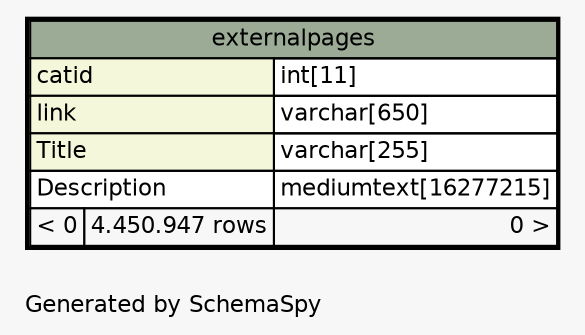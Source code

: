 // dot 2.26.3 on Linux 2.6.32-5-amd64
// SchemaSpy rev 590
digraph "oneDegreeRelationshipsDiagram" {
  graph [
    rankdir="RL"
    bgcolor="#f7f7f7"
    label="\nGenerated by SchemaSpy"
    labeljust="l"
    nodesep="0.18"
    ranksep="0.46"
    fontname="Helvetica"
    fontsize="11"
  ];
  node [
    fontname="Helvetica"
    fontsize="11"
    shape="plaintext"
  ];
  edge [
    arrowsize="0.8"
  ];
  "externalpages" [
    label=<
    <TABLE BORDER="2" CELLBORDER="1" CELLSPACING="0" BGCOLOR="#ffffff">
      <TR><TD COLSPAN="3" BGCOLOR="#9bab96" ALIGN="CENTER">externalpages</TD></TR>
      <TR><TD PORT="catid" COLSPAN="2" BGCOLOR="#f4f7da" ALIGN="LEFT">catid</TD><TD PORT="catid.type" ALIGN="LEFT">int[11]</TD></TR>
      <TR><TD PORT="link" COLSPAN="2" BGCOLOR="#f4f7da" ALIGN="LEFT">link</TD><TD PORT="link.type" ALIGN="LEFT">varchar[650]</TD></TR>
      <TR><TD PORT="Title" COLSPAN="2" BGCOLOR="#f4f7da" ALIGN="LEFT">Title</TD><TD PORT="Title.type" ALIGN="LEFT">varchar[255]</TD></TR>
      <TR><TD PORT="Description" COLSPAN="2" ALIGN="LEFT">Description</TD><TD PORT="Description.type" ALIGN="LEFT">mediumtext[16277215]</TD></TR>
      <TR><TD ALIGN="LEFT" BGCOLOR="#f7f7f7">&lt; 0</TD><TD ALIGN="RIGHT" BGCOLOR="#f7f7f7">4.450.947 rows</TD><TD ALIGN="RIGHT" BGCOLOR="#f7f7f7">0 &gt;</TD></TR>
    </TABLE>>
    URL="externalpages.html"
    tooltip="externalpages"
  ];
}
